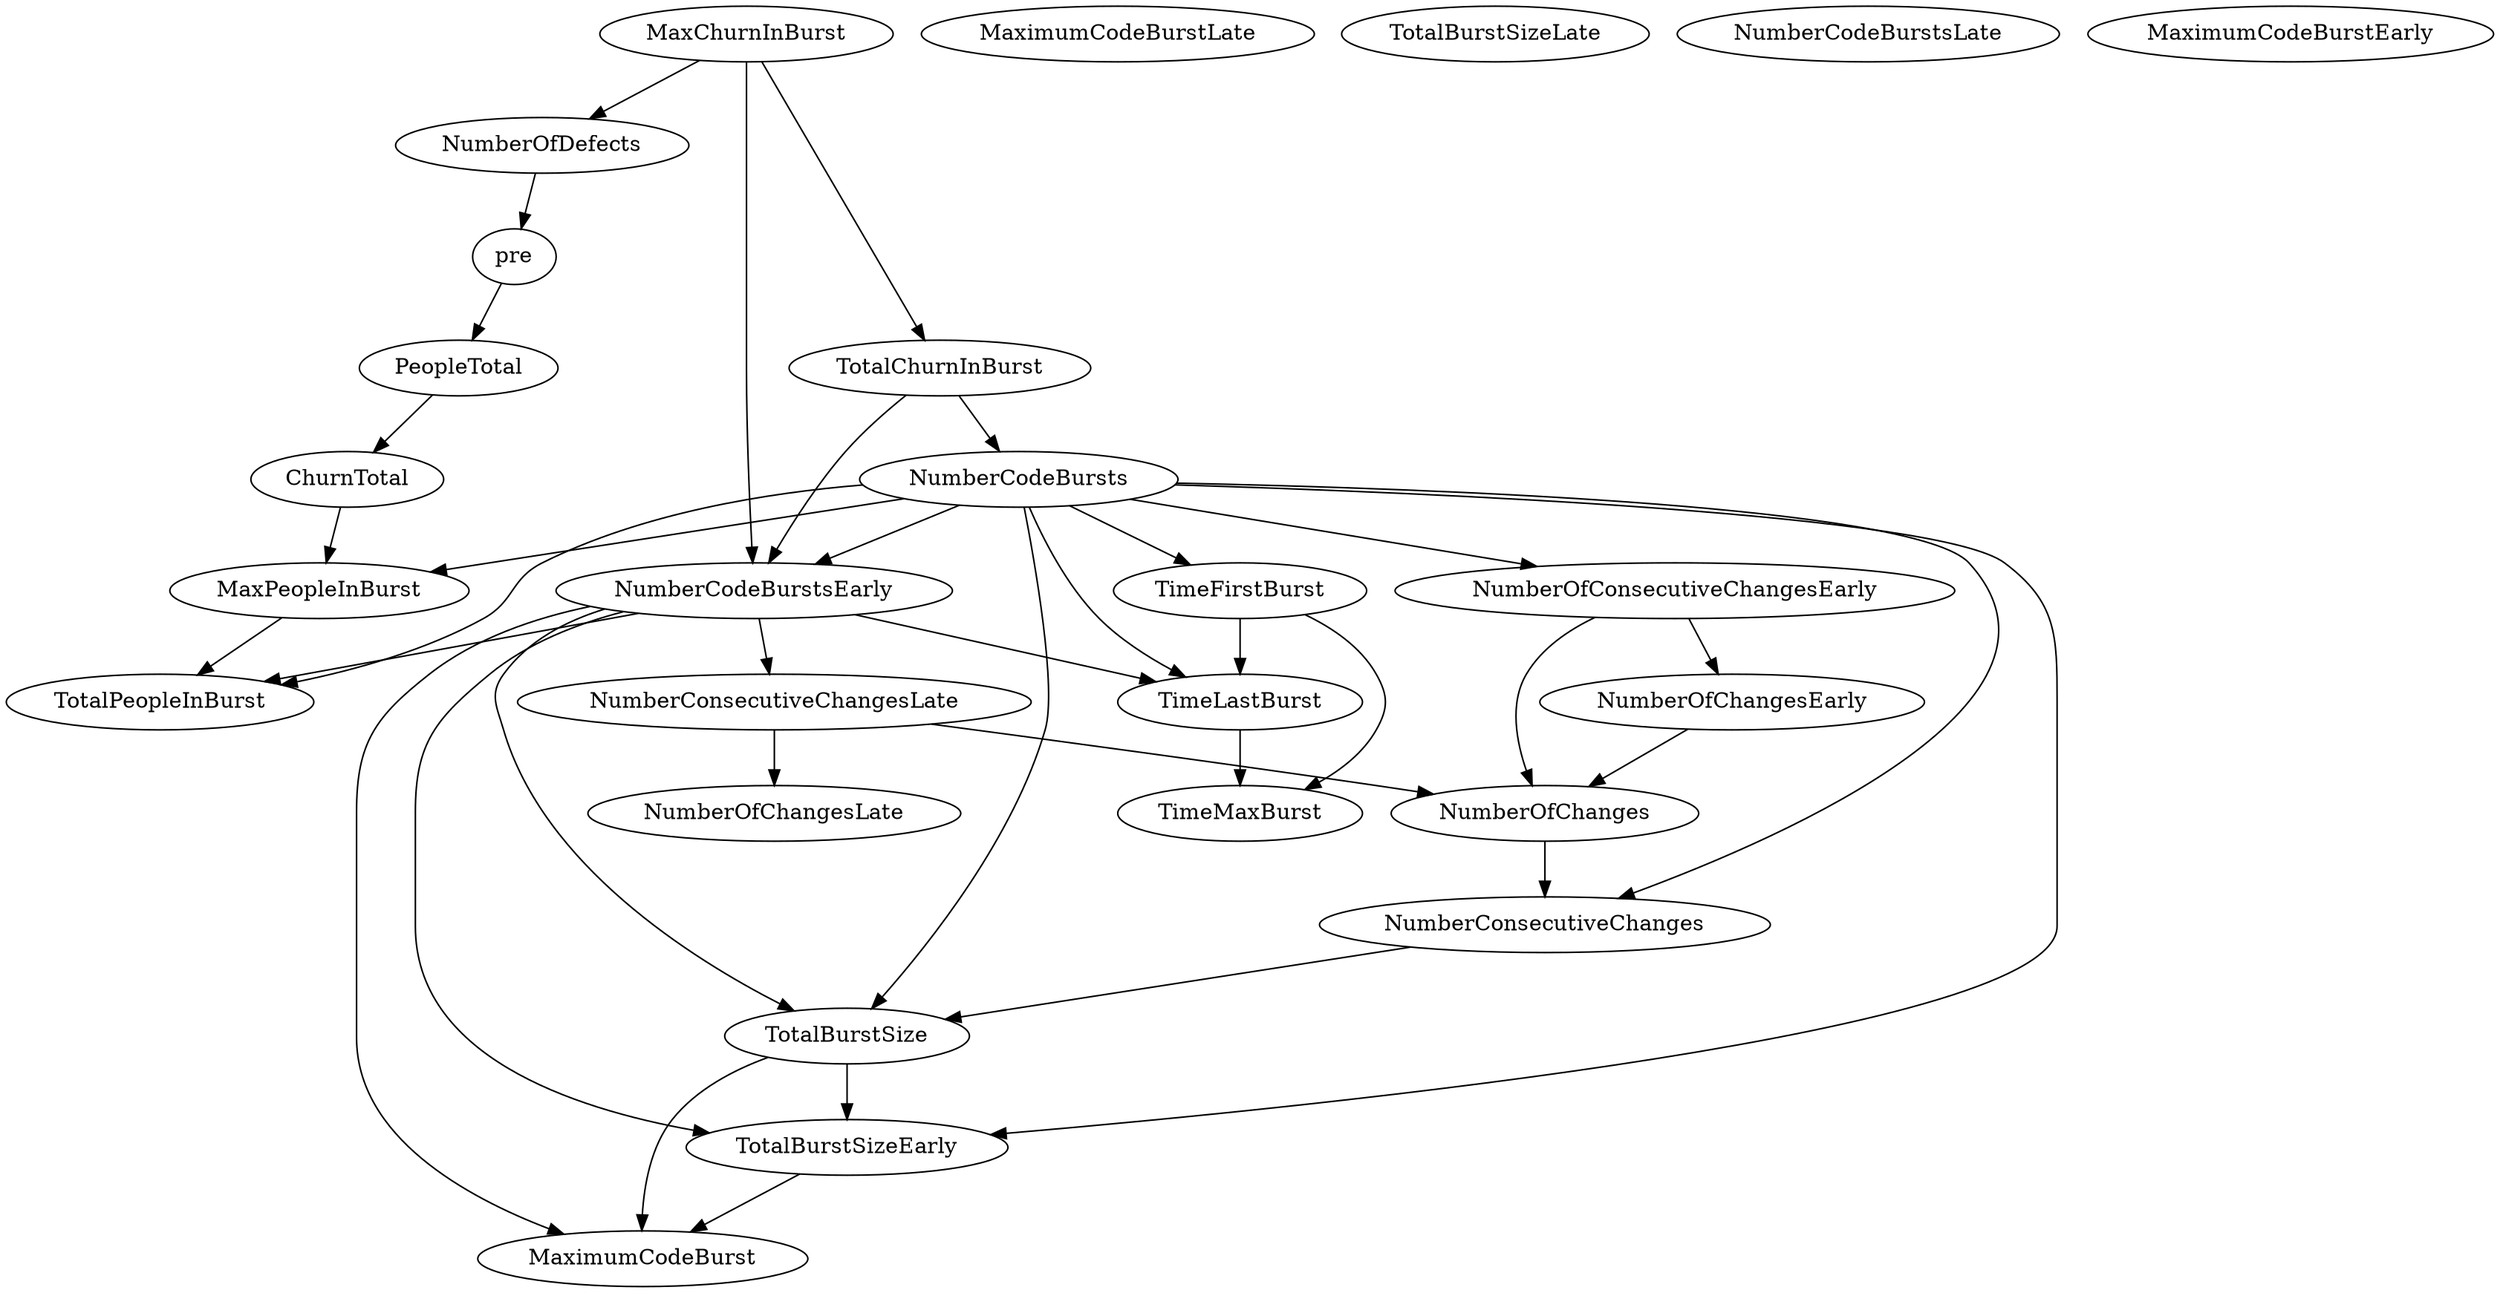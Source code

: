 digraph {
   TotalPeopleInBurst;
   MaximumCodeBurstLate;
   NumberOfChanges;
   MaxPeopleInBurst;
   TotalBurstSizeLate;
   NumberCodeBurstsLate;
   NumberOfChangesLate;
   NumberOfChangesEarly;
   MaxChurnInBurst;
   MaximumCodeBurstEarly;
   NumberCodeBurstsEarly;
   TimeFirstBurst;
   TotalChurnInBurst;
   ChurnTotal;
   MaximumCodeBurst;
   NumberOfConsecutiveChangesEarly;
   NumberConsecutiveChangesLate;
   TotalBurstSizeEarly;
   TotalBurstSize;
   TimeMaxBurst;
   NumberConsecutiveChanges;
   TimeLastBurst;
   NumberCodeBursts;
   PeopleTotal;
   pre;
   NumberOfDefects;
   NumberOfChanges -> NumberConsecutiveChanges;
   MaxPeopleInBurst -> TotalPeopleInBurst;
   NumberOfChangesEarly -> NumberOfChanges;
   MaxChurnInBurst -> NumberCodeBurstsEarly;
   MaxChurnInBurst -> TotalChurnInBurst;
   MaxChurnInBurst -> NumberOfDefects;
   NumberCodeBurstsEarly -> TotalPeopleInBurst;
   NumberCodeBurstsEarly -> MaximumCodeBurst;
   NumberCodeBurstsEarly -> NumberConsecutiveChangesLate;
   NumberCodeBurstsEarly -> TotalBurstSizeEarly;
   NumberCodeBurstsEarly -> TotalBurstSize;
   NumberCodeBurstsEarly -> TimeLastBurst;
   TimeFirstBurst -> TimeMaxBurst;
   TimeFirstBurst -> TimeLastBurst;
   TotalChurnInBurst -> NumberCodeBurstsEarly;
   TotalChurnInBurst -> NumberCodeBursts;
   ChurnTotal -> MaxPeopleInBurst;
   NumberOfConsecutiveChangesEarly -> NumberOfChanges;
   NumberOfConsecutiveChangesEarly -> NumberOfChangesEarly;
   NumberConsecutiveChangesLate -> NumberOfChanges;
   NumberConsecutiveChangesLate -> NumberOfChangesLate;
   TotalBurstSizeEarly -> MaximumCodeBurst;
   TotalBurstSize -> MaximumCodeBurst;
   TotalBurstSize -> TotalBurstSizeEarly;
   NumberConsecutiveChanges -> TotalBurstSize;
   TimeLastBurst -> TimeMaxBurst;
   NumberCodeBursts -> TotalPeopleInBurst;
   NumberCodeBursts -> MaxPeopleInBurst;
   NumberCodeBursts -> NumberCodeBurstsEarly;
   NumberCodeBursts -> TimeFirstBurst;
   NumberCodeBursts -> NumberOfConsecutiveChangesEarly;
   NumberCodeBursts -> TotalBurstSizeEarly;
   NumberCodeBursts -> TotalBurstSize;
   NumberCodeBursts -> NumberConsecutiveChanges;
   NumberCodeBursts -> TimeLastBurst;
   PeopleTotal -> ChurnTotal;
   pre -> PeopleTotal;
   NumberOfDefects -> pre;
}
